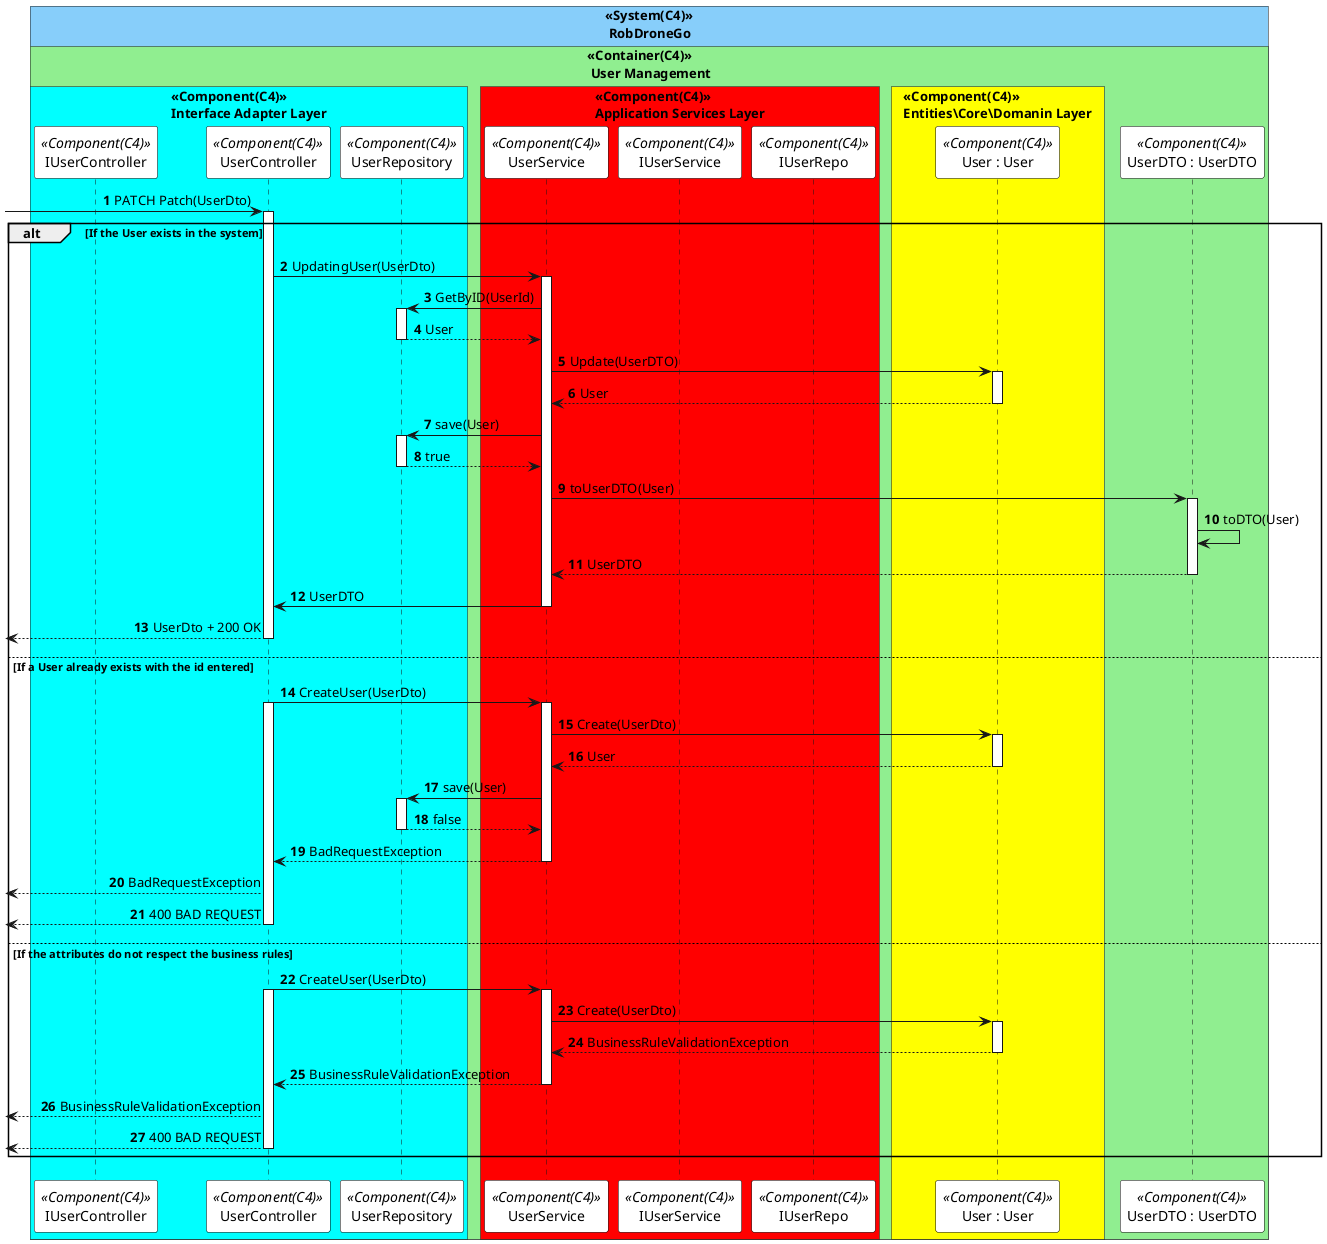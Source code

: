 @startuml updateUserSD
autonumber

skinparam sequence {
ParticipantBorderColor black
ParticipantBackgroundColor white
}


!pragma teoz true
box "<<System(C4)>>\n RobDroneGo" #LightSkyBlue
    box "<<Container(C4)>>\n User Management" #LightGreen

        box "<<Component(C4)>>\nInterface Adapter Layer" #Cyan
            participant IUserController as  ICTL <<Component(C4)>>
            participant UserController as  CTL <<Component(C4)>>
            participant UserRepository as  DR <<Component(C4)>>
        end box
        box "<<Component(C4)>>\nApplication Services Layer" #Red
            participant UserService as  SV <<Component(C4)>>
            participant IUserService as  ISV <<Component(C4)>>
            participant IUserRepo as  IER <<Component(C4)>>
        end box
        box "<<Component(C4)>>\nEntities\Core\Domanin Layer" #Yellow
            participant "User : User" as  User <<Component(C4)>>
        end box
    participant "UserDTO : UserDTO" as  DTO <<Component(C4)>>

    end box
end box


 -> CTL: PATCH Patch(UserDto)
 activate CTL
alt If the User exists in the system


    CTL -> SV : UpdatingUser(UserDto)
    activate SV
    

    SV -> DR: GetByID(UserId)
    activate DR
    DR --> SV: User
    deactivate DR

    SV -> User : Update(UserDTO)
    activate User
    User --> SV : User
    deactivate User

    SV -> DR : save(User)
    activate DR
    DR --> SV : true
     deactivate DR
    SV -> DTO : toUserDTO(User)
    activate DTO
    DTO -> DTO: toDTO(User)
    
    DTO --> SV : UserDTO
    deactivate DTO
    SV -> CTL : UserDTO
    deactivate SV
     <-- CTL : UserDto + 200 OK
     deactivate CTL




else If a User already exists with the id entered




CTL -> SV : CreateUser(UserDto)
activate CTL
activate SV

SV -> User : Create(UserDto)
activate User
User --> SV : User
deactivate User

SV -> DR : save(User)
activate DR
DR --> SV : false
deactivate DR
SV --> CTL : BadRequestException
deactivate SV
 <-- CTL : BadRequestException


 <-- CTL: 400 BAD REQUEST
deactivate CTL




else If the attributes do not respect the business rules


CTL -> SV : CreateUser(UserDto)
activate CTL
activate SV

SV -> User : Create(UserDto)
activate User
User --> SV : BusinessRuleValidationException
deactivate User

SV --> CTL : BusinessRuleValidationException
deactivate SV
 <-- CTL : BusinessRuleValidationException

 <-- CTL: 400 BAD REQUEST
deactivate CTL


end

@enduml
